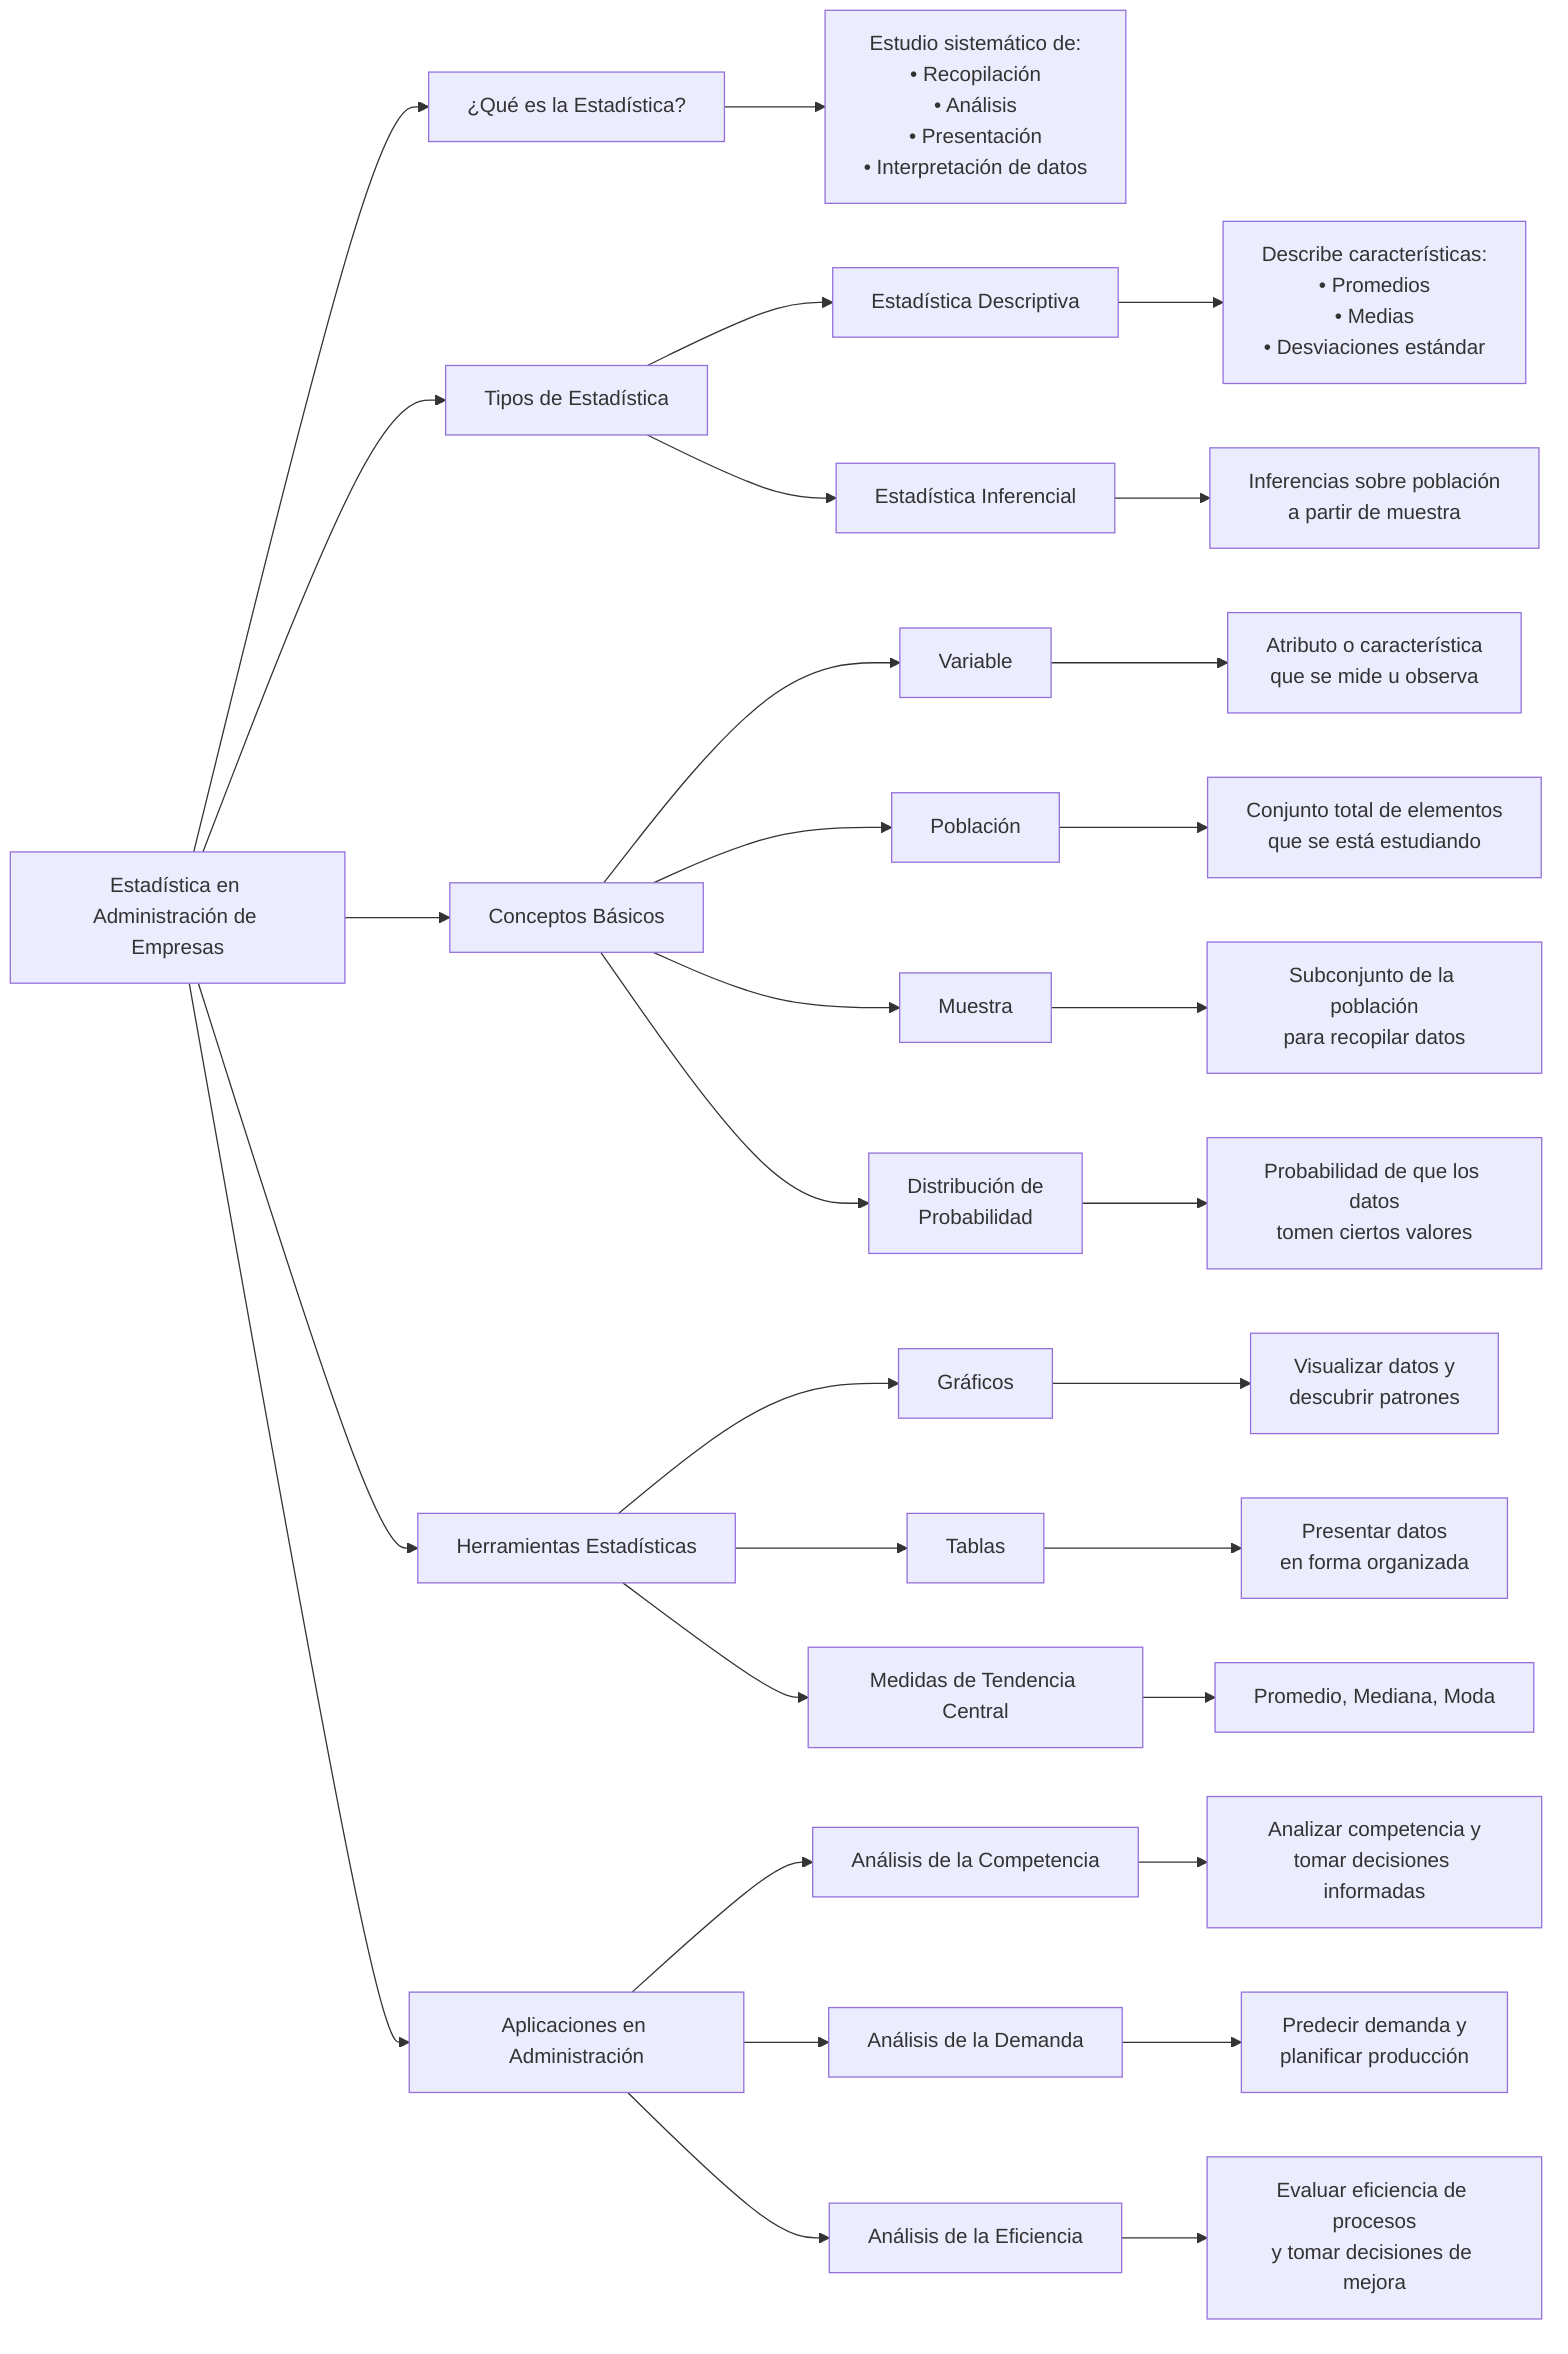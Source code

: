 flowchart LR
    A[Estadística en Administración de Empresas] --> B[¿Qué es la Estadística?]
    B --> C[Estudio sistemático de:<br/>• Recopilación<br/>• Análisis<br/>• Presentación<br/>• Interpretación de datos]
    
    A --> D[Tipos de Estadística]
    D --> E[Estadística Descriptiva]
    D --> F[Estadística Inferencial]
    
    E --> G[Describe características:<br/>• Promedios<br/>• Medias<br/>• Desviaciones estándar]
    F --> H[Inferencias sobre población<br/>a partir de muestra]
    
    A --> I[Conceptos Básicos]
    I --> J[Variable]
    I --> K[Población]
    I --> L[Muestra]
    I --> M[Distribución de<br/>Probabilidad]
    
    J --> J1[Atributo o característica<br/>que se mide u observa]
    K --> K1[Conjunto total de elementos<br/>que se está estudiando]
    L --> L1[Subconjunto de la población<br/>para recopilar datos]
    M --> M1[Probabilidad de que los datos<br/>tomen ciertos valores]
    
    A --> N[Herramientas Estadísticas]
    N --> O[Gráficos]
    N --> P[Tablas]
    N --> Q[Medidas de Tendencia Central]
    
    O --> O1[Visualizar datos y<br/>descubrir patrones]
    P --> P1[Presentar datos<br/>en forma organizada]
    Q --> Q1[Promedio, Mediana, Moda]
    
    A --> R[Aplicaciones en Administración]
    R --> S[Análisis de la Competencia]
    R --> T[Análisis de la Demanda]
    R --> U[Análisis de la Eficiencia]
    
    S --> S1[Analizar competencia y<br/>tomar decisiones informadas]
    T --> T1[Predecir demanda y<br/>planificar producción]
    U --> U1[Evaluar eficiencia de procesos<br/>y tomar decisiones de mejora]